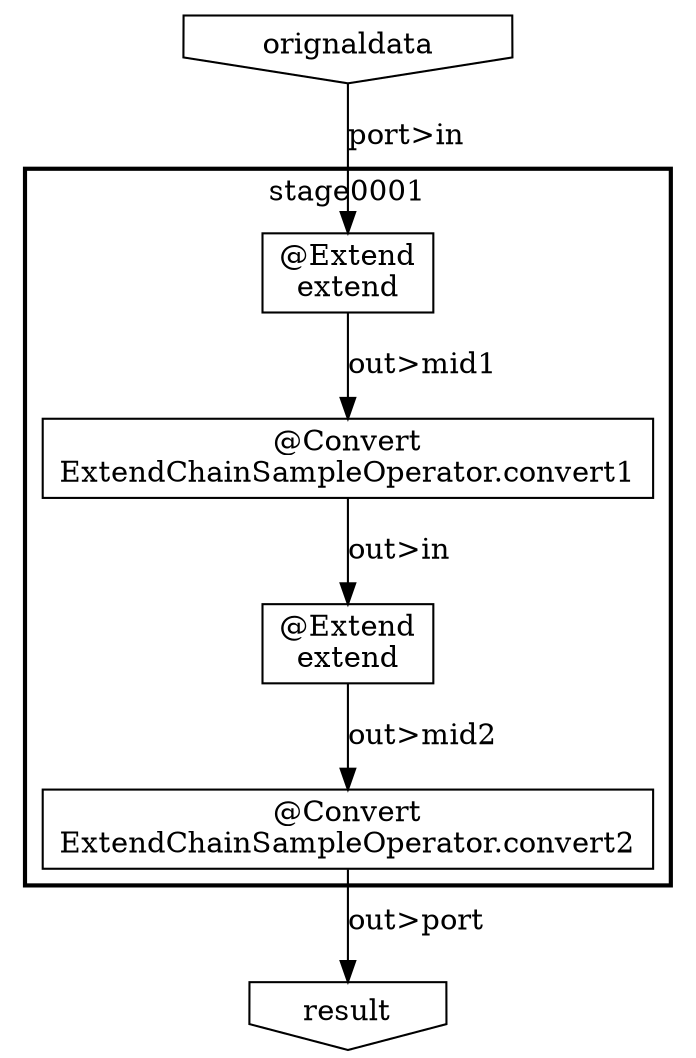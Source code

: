 digraph {
    subgraph "cluster_f871837b-98a9-4475-a629-92a4d79a5927" {
        label = "stage0001";
        style = bold;
        "41c707ef-ab03-4e36-b958-6206897674ef" [shape=box, label="@Extend\nextend"];
        "af4d28af-a797-4f4e-a1b8-eed03c29f6ba" [shape=box, label="@Extend\nextend"];
        "0a7d3b76-cf13-46a0-af4b-08371203d926" [shape=box, label="@Convert\nExtendChainSampleOperator.convert1"];
        "850d4467-8932-4756-bb4e-7f36eac9b144" [shape=box, label="@Convert\nExtendChainSampleOperator.convert2"];
    }
    "39882d3b-f8be-4905-a88b-f4fed4119297" [shape=invhouse, label="orignaldata"];
    "8e299579-9485-4ff6-9623-2eb3eb8f9e79" [shape=invhouse, label="result"];
    "39882d3b-f8be-4905-a88b-f4fed4119297" -> "41c707ef-ab03-4e36-b958-6206897674ef" [label="port>in"];
    "850d4467-8932-4756-bb4e-7f36eac9b144" -> "8e299579-9485-4ff6-9623-2eb3eb8f9e79" [label="out>port"];
    "41c707ef-ab03-4e36-b958-6206897674ef" -> "0a7d3b76-cf13-46a0-af4b-08371203d926" [label="out>mid1"];
    "af4d28af-a797-4f4e-a1b8-eed03c29f6ba" -> "850d4467-8932-4756-bb4e-7f36eac9b144" [label="out>mid2"];
    "0a7d3b76-cf13-46a0-af4b-08371203d926" -> "af4d28af-a797-4f4e-a1b8-eed03c29f6ba" [label="out>in"];
}
